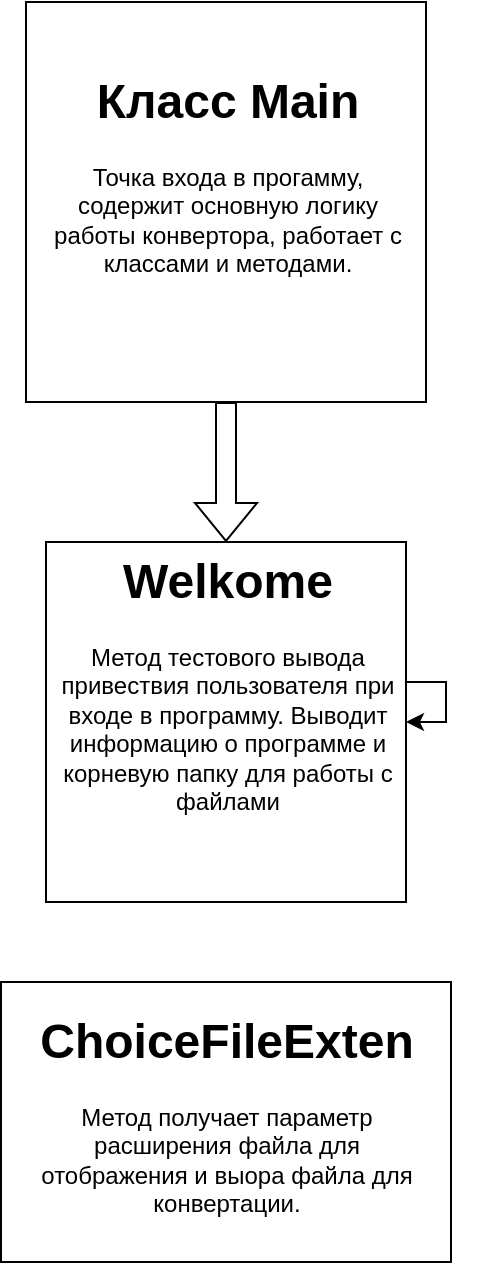 <mxfile version="22.0.2" type="github">
  <diagram name="Страница — 1" id="F5uUHcuyqRIQEHuBv_ez">
    <mxGraphModel dx="1434" dy="754" grid="1" gridSize="10" guides="1" tooltips="1" connect="1" arrows="1" fold="1" page="1" pageScale="1" pageWidth="827" pageHeight="1169" math="0" shadow="0">
      <root>
        <mxCell id="0" />
        <mxCell id="1" parent="0" />
        <mxCell id="cGc74z8r3PibzhaFszwp-1" value="" style="whiteSpace=wrap;html=1;aspect=fixed;" vertex="1" parent="1">
          <mxGeometry x="330" y="50" width="200" height="200" as="geometry" />
        </mxCell>
        <mxCell id="cGc74z8r3PibzhaFszwp-2" value="&lt;h1 align=&quot;center&quot;&gt;Класс Main&lt;br&gt;&lt;/h1&gt;&lt;p align=&quot;center&quot;&gt;Точка входа в прогамму, содержит основную логику работы конвертора, работает с классами и методами.&lt;br&gt;&lt;/p&gt;" style="text;html=1;strokeColor=none;fillColor=none;spacing=5;spacingTop=-20;whiteSpace=wrap;overflow=hidden;rounded=0;" vertex="1" parent="1">
          <mxGeometry x="335" y="80" width="190" height="120" as="geometry" />
        </mxCell>
        <mxCell id="cGc74z8r3PibzhaFszwp-4" value="" style="shape=flexArrow;endArrow=classic;html=1;rounded=0;exitX=0.5;exitY=1;exitDx=0;exitDy=0;" edge="1" parent="1" source="cGc74z8r3PibzhaFszwp-1" target="cGc74z8r3PibzhaFszwp-5">
          <mxGeometry width="50" height="50" relative="1" as="geometry">
            <mxPoint x="390" y="410" as="sourcePoint" />
            <mxPoint x="430" y="300" as="targetPoint" />
          </mxGeometry>
        </mxCell>
        <mxCell id="cGc74z8r3PibzhaFszwp-5" value="" style="whiteSpace=wrap;html=1;aspect=fixed;" vertex="1" parent="1">
          <mxGeometry x="340" y="320" width="180" height="180" as="geometry" />
        </mxCell>
        <mxCell id="cGc74z8r3PibzhaFszwp-6" value="&lt;h1 align=&quot;center&quot;&gt;Welkome&lt;br&gt;&lt;/h1&gt;&lt;p align=&quot;center&quot;&gt;Метод тестового вывода привествия пользователя при входе в программу. Выводит информацию о программе и корневую папку для работы с файлами&lt;br&gt;&lt;/p&gt;" style="text;html=1;strokeColor=none;fillColor=none;spacing=5;spacingTop=-20;whiteSpace=wrap;overflow=hidden;rounded=0;" vertex="1" parent="1">
          <mxGeometry x="340" y="320" width="180" height="160" as="geometry" />
        </mxCell>
        <mxCell id="cGc74z8r3PibzhaFszwp-7" style="edgeStyle=orthogonalEdgeStyle;rounded=0;orthogonalLoop=1;jettySize=auto;html=1;" edge="1" parent="1" source="cGc74z8r3PibzhaFszwp-6" target="cGc74z8r3PibzhaFszwp-6">
          <mxGeometry relative="1" as="geometry" />
        </mxCell>
        <mxCell id="cGc74z8r3PibzhaFszwp-8" style="edgeStyle=orthogonalEdgeStyle;rounded=0;orthogonalLoop=1;jettySize=auto;html=1;exitX=0.5;exitY=1;exitDx=0;exitDy=0;" edge="1" parent="1" source="cGc74z8r3PibzhaFszwp-5" target="cGc74z8r3PibzhaFszwp-5">
          <mxGeometry relative="1" as="geometry" />
        </mxCell>
        <mxCell id="cGc74z8r3PibzhaFszwp-12" value="" style="group" vertex="1" connectable="0" parent="1">
          <mxGeometry x="335" y="510" width="225" height="140" as="geometry" />
        </mxCell>
        <mxCell id="cGc74z8r3PibzhaFszwp-13" value="" style="group" vertex="1" connectable="0" parent="cGc74z8r3PibzhaFszwp-12">
          <mxGeometry x="-17.5" y="30" width="225" height="140" as="geometry" />
        </mxCell>
        <mxCell id="cGc74z8r3PibzhaFszwp-9" value="" style="rounded=0;whiteSpace=wrap;html=1;" vertex="1" parent="cGc74z8r3PibzhaFszwp-13">
          <mxGeometry width="225" height="140" as="geometry" />
        </mxCell>
        <mxCell id="cGc74z8r3PibzhaFszwp-10" value="&lt;h1 align=&quot;center&quot;&gt;ChoiceFileExten&lt;br&gt;&lt;/h1&gt;&lt;p align=&quot;center&quot;&gt;Метод получает параметр расширения файла для отображения и выора файла для конвертации. &lt;br&gt;&lt;/p&gt;" style="text;html=1;strokeColor=none;fillColor=none;spacing=5;spacingTop=-20;whiteSpace=wrap;overflow=hidden;rounded=0;align=center;" vertex="1" parent="cGc74z8r3PibzhaFszwp-13">
          <mxGeometry x="11.25" y="10" width="202.5" height="120" as="geometry" />
        </mxCell>
      </root>
    </mxGraphModel>
  </diagram>
</mxfile>
